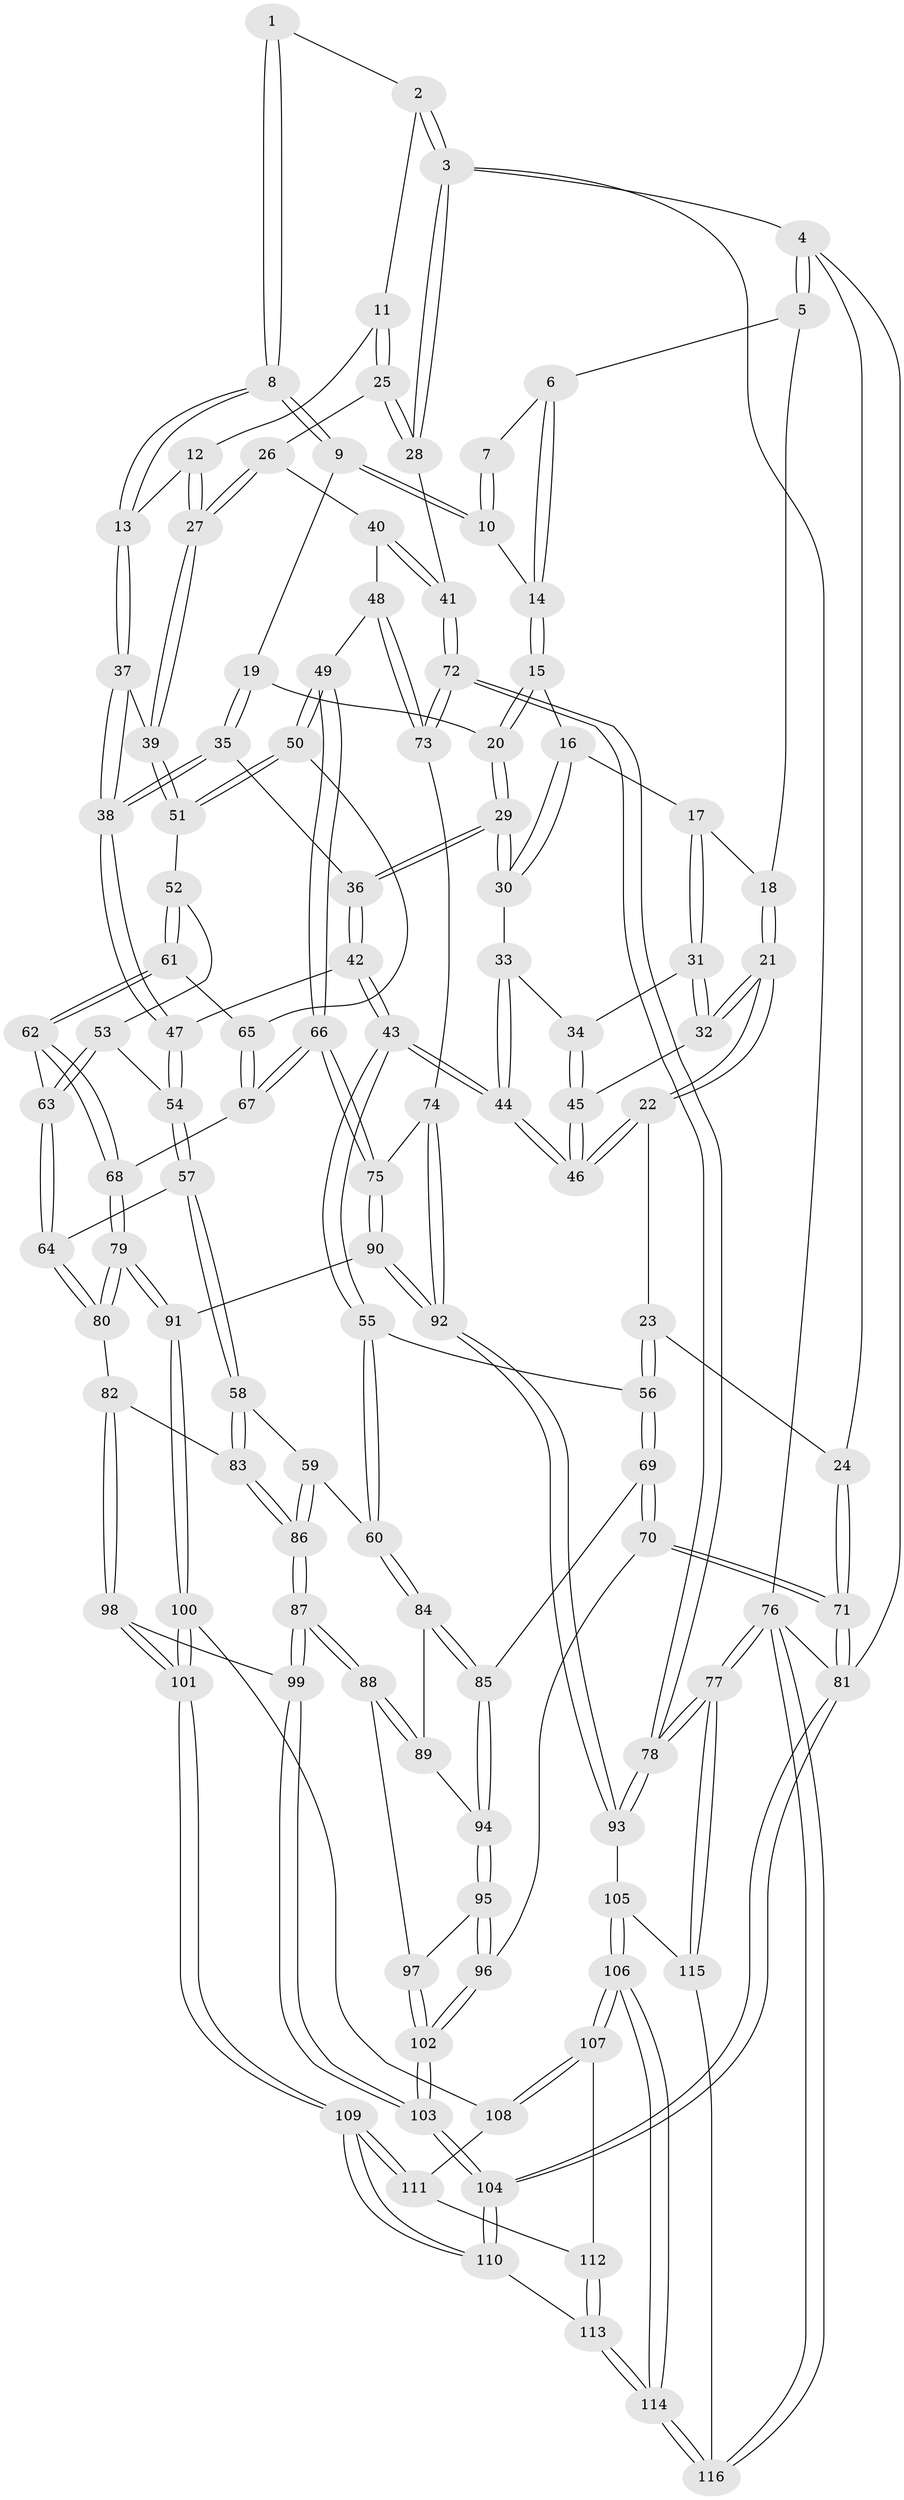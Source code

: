 // coarse degree distribution, {4: 0.34146341463414637, 3: 0.6341463414634146, 2: 0.024390243902439025}
// Generated by graph-tools (version 1.1) at 2025/38/03/04/25 23:38:31]
// undirected, 116 vertices, 287 edges
graph export_dot {
  node [color=gray90,style=filled];
  1 [pos="+0.668697736494167+0"];
  2 [pos="+0.7783435251978302+0"];
  3 [pos="+1+0"];
  4 [pos="+0+0"];
  5 [pos="+0+0"];
  6 [pos="+0.33059278942242515+0"];
  7 [pos="+0.40360374715081554+0"];
  8 [pos="+0.5705971912439805+0.1242917266382465"];
  9 [pos="+0.540751796196549+0.11417808622362866"];
  10 [pos="+0.5100755147460223+0.0548994672788303"];
  11 [pos="+0.7941410712658679+0.01226249174271682"];
  12 [pos="+0.7063159965363758+0.07901249934019623"];
  13 [pos="+0.5735137092708145+0.12692927883101324"];
  14 [pos="+0.3524827363436902+0.03953778108802539"];
  15 [pos="+0.351816515461461+0.061187190180114065"];
  16 [pos="+0.2694779426486324+0.10933658892279641"];
  17 [pos="+0.2536583052013053+0.11280172044026415"];
  18 [pos="+0.1609846569361182+0.053507490145763066"];
  19 [pos="+0.47707837318351437+0.12955632269224676"];
  20 [pos="+0.39179084180239676+0.12075835949090861"];
  21 [pos="+0.11721929888991943+0.23416983563823265"];
  22 [pos="+0.09180540684891719+0.25923303406403403"];
  23 [pos="+0.08508908561138535+0.2620667378407576"];
  24 [pos="+0+0.19318975567807184"];
  25 [pos="+0.8671631492043402+0.11859701851394328"];
  26 [pos="+0.8671871440922587+0.11871460498786683"];
  27 [pos="+0.7249941554043505+0.22951423901298282"];
  28 [pos="+1+0"];
  29 [pos="+0.3568170458643734+0.20965773464426196"];
  30 [pos="+0.33268957443277963+0.21063146617164233"];
  31 [pos="+0.2484920597880808+0.13150926026663134"];
  32 [pos="+0.15531426109980845+0.22344985027090597"];
  33 [pos="+0.310226552249531+0.21783506057175578"];
  34 [pos="+0.27414688996213993+0.221354992369968"];
  35 [pos="+0.44533404432941454+0.23759010242756923"];
  36 [pos="+0.3697718857380146+0.22716373218208855"];
  37 [pos="+0.6000322449668072+0.2408171520320065"];
  38 [pos="+0.525959230792487+0.30907106693425485"];
  39 [pos="+0.6955825924039986+0.2729023069008588"];
  40 [pos="+0.9091627681989373+0.17956752657433334"];
  41 [pos="+1+0.2326006659591567"];
  42 [pos="+0.36929745253380186+0.28315969855576556"];
  43 [pos="+0.30787527400282017+0.3971544904212677"];
  44 [pos="+0.29942593316302024+0.3850162247780418"];
  45 [pos="+0.2701986225771739+0.22372416483387064"];
  46 [pos="+0.2584222611022862+0.33833537512083856"];
  47 [pos="+0.5139120440612982+0.3379547955176945"];
  48 [pos="+0.8534549923705068+0.3786776218700709"];
  49 [pos="+0.8369565940507692+0.3810080963037509"];
  50 [pos="+0.7717047896541411+0.3601496738653614"];
  51 [pos="+0.7433967217451914+0.34009652417384295"];
  52 [pos="+0.6516198219742951+0.3921355242285545"];
  53 [pos="+0.6165174261508811+0.4061470622682699"];
  54 [pos="+0.5120268686772146+0.3482025085597112"];
  55 [pos="+0.3162912200555249+0.4376390084675597"];
  56 [pos="+0.11951160527618998+0.4420897296800579"];
  57 [pos="+0.45157769316449936+0.4433082648239553"];
  58 [pos="+0.4144074524040292+0.4613285018785536"];
  59 [pos="+0.36663385901419476+0.45762627865739036"];
  60 [pos="+0.3291543211825339+0.45149490298242834"];
  61 [pos="+0.6623861766181822+0.46461505961781174"];
  62 [pos="+0.6349882290707378+0.48950236762295396"];
  63 [pos="+0.6188952022187504+0.4832291842145663"];
  64 [pos="+0.5554022633173477+0.49923236300782564"];
  65 [pos="+0.7133514953288091+0.4322167424190738"];
  66 [pos="+0.767596833116107+0.5476527804315239"];
  67 [pos="+0.7014725824326125+0.5445716533639074"];
  68 [pos="+0.6809929314618007+0.5485737909694998"];
  69 [pos="+0.08965502807502565+0.4846001907992664"];
  70 [pos="+0+0.5494409617047483"];
  71 [pos="+0+0.5507530187678218"];
  72 [pos="+1+0.4802131644870315"];
  73 [pos="+1+0.4581549812928808"];
  74 [pos="+0.8972783595484206+0.5668850556005662"];
  75 [pos="+0.7708736769408133+0.5529783085641162"];
  76 [pos="+1+1"];
  77 [pos="+1+1"];
  78 [pos="+1+0.7235100537938065"];
  79 [pos="+0.626738304352752+0.6360151472355142"];
  80 [pos="+0.574325476448568+0.618264079643448"];
  81 [pos="+0+1"];
  82 [pos="+0.5023935126454627+0.6378916143205872"];
  83 [pos="+0.4605677060226446+0.6146746801800761"];
  84 [pos="+0.3102552518715829+0.4887864299506904"];
  85 [pos="+0.16365932971999164+0.6024260779078201"];
  86 [pos="+0.3710776381011064+0.6711303527319166"];
  87 [pos="+0.3409157716615067+0.6978589267034052"];
  88 [pos="+0.3301841992875145+0.6899412016754932"];
  89 [pos="+0.30624221879197105+0.6048901751172376"];
  90 [pos="+0.7934011715226797+0.6905807329631672"];
  91 [pos="+0.6640030285606401+0.702940599369533"];
  92 [pos="+0.846466094559082+0.7190001066270363"];
  93 [pos="+0.9028967638971718+0.7862870291999388"];
  94 [pos="+0.1633452163105593+0.6213175973190612"];
  95 [pos="+0.15904708900638037+0.6447154397387966"];
  96 [pos="+0.1432737252251387+0.6634333700002224"];
  97 [pos="+0.27849272729995367+0.6863113574368792"];
  98 [pos="+0.4922815490671265+0.8099193910621444"];
  99 [pos="+0.3655462718116965+0.7920358138352326"];
  100 [pos="+0.6190747734078801+0.7983029214116742"];
  101 [pos="+0.5066835012564831+0.8199500690916482"];
  102 [pos="+0.07897870177408164+0.914703257779469"];
  103 [pos="+0.002978192773824798+1"];
  104 [pos="+0+1"];
  105 [pos="+0.8525590925596929+0.8705394176771156"];
  106 [pos="+0.8052393658378371+0.9141641504708499"];
  107 [pos="+0.7294129652328923+0.8830082158188554"];
  108 [pos="+0.6651938648798873+0.8475986898233137"];
  109 [pos="+0.5001679386303058+1"];
  110 [pos="+0.4818391999738337+1"];
  111 [pos="+0.6282127760443422+0.9168986845785957"];
  112 [pos="+0.6491962332697543+0.955155730428123"];
  113 [pos="+0.558082689719203+1"];
  114 [pos="+0.7572680012114225+1"];
  115 [pos="+0.9391418489766921+0.9482179048985924"];
  116 [pos="+1+1"];
  1 -- 2;
  1 -- 8;
  1 -- 8;
  2 -- 3;
  2 -- 3;
  2 -- 11;
  3 -- 4;
  3 -- 28;
  3 -- 28;
  3 -- 76;
  4 -- 5;
  4 -- 5;
  4 -- 24;
  4 -- 81;
  5 -- 6;
  5 -- 18;
  6 -- 7;
  6 -- 14;
  6 -- 14;
  7 -- 10;
  7 -- 10;
  8 -- 9;
  8 -- 9;
  8 -- 13;
  8 -- 13;
  9 -- 10;
  9 -- 10;
  9 -- 19;
  10 -- 14;
  11 -- 12;
  11 -- 25;
  11 -- 25;
  12 -- 13;
  12 -- 27;
  12 -- 27;
  13 -- 37;
  13 -- 37;
  14 -- 15;
  14 -- 15;
  15 -- 16;
  15 -- 20;
  15 -- 20;
  16 -- 17;
  16 -- 30;
  16 -- 30;
  17 -- 18;
  17 -- 31;
  17 -- 31;
  18 -- 21;
  18 -- 21;
  19 -- 20;
  19 -- 35;
  19 -- 35;
  20 -- 29;
  20 -- 29;
  21 -- 22;
  21 -- 22;
  21 -- 32;
  21 -- 32;
  22 -- 23;
  22 -- 46;
  22 -- 46;
  23 -- 24;
  23 -- 56;
  23 -- 56;
  24 -- 71;
  24 -- 71;
  25 -- 26;
  25 -- 28;
  25 -- 28;
  26 -- 27;
  26 -- 27;
  26 -- 40;
  27 -- 39;
  27 -- 39;
  28 -- 41;
  29 -- 30;
  29 -- 30;
  29 -- 36;
  29 -- 36;
  30 -- 33;
  31 -- 32;
  31 -- 32;
  31 -- 34;
  32 -- 45;
  33 -- 34;
  33 -- 44;
  33 -- 44;
  34 -- 45;
  34 -- 45;
  35 -- 36;
  35 -- 38;
  35 -- 38;
  36 -- 42;
  36 -- 42;
  37 -- 38;
  37 -- 38;
  37 -- 39;
  38 -- 47;
  38 -- 47;
  39 -- 51;
  39 -- 51;
  40 -- 41;
  40 -- 41;
  40 -- 48;
  41 -- 72;
  41 -- 72;
  42 -- 43;
  42 -- 43;
  42 -- 47;
  43 -- 44;
  43 -- 44;
  43 -- 55;
  43 -- 55;
  44 -- 46;
  44 -- 46;
  45 -- 46;
  45 -- 46;
  47 -- 54;
  47 -- 54;
  48 -- 49;
  48 -- 73;
  48 -- 73;
  49 -- 50;
  49 -- 50;
  49 -- 66;
  49 -- 66;
  50 -- 51;
  50 -- 51;
  50 -- 65;
  51 -- 52;
  52 -- 53;
  52 -- 61;
  52 -- 61;
  53 -- 54;
  53 -- 63;
  53 -- 63;
  54 -- 57;
  54 -- 57;
  55 -- 56;
  55 -- 60;
  55 -- 60;
  56 -- 69;
  56 -- 69;
  57 -- 58;
  57 -- 58;
  57 -- 64;
  58 -- 59;
  58 -- 83;
  58 -- 83;
  59 -- 60;
  59 -- 86;
  59 -- 86;
  60 -- 84;
  60 -- 84;
  61 -- 62;
  61 -- 62;
  61 -- 65;
  62 -- 63;
  62 -- 68;
  62 -- 68;
  63 -- 64;
  63 -- 64;
  64 -- 80;
  64 -- 80;
  65 -- 67;
  65 -- 67;
  66 -- 67;
  66 -- 67;
  66 -- 75;
  66 -- 75;
  67 -- 68;
  68 -- 79;
  68 -- 79;
  69 -- 70;
  69 -- 70;
  69 -- 85;
  70 -- 71;
  70 -- 71;
  70 -- 96;
  71 -- 81;
  71 -- 81;
  72 -- 73;
  72 -- 73;
  72 -- 78;
  72 -- 78;
  73 -- 74;
  74 -- 75;
  74 -- 92;
  74 -- 92;
  75 -- 90;
  75 -- 90;
  76 -- 77;
  76 -- 77;
  76 -- 116;
  76 -- 116;
  76 -- 81;
  77 -- 78;
  77 -- 78;
  77 -- 115;
  77 -- 115;
  78 -- 93;
  78 -- 93;
  79 -- 80;
  79 -- 80;
  79 -- 91;
  79 -- 91;
  80 -- 82;
  81 -- 104;
  81 -- 104;
  82 -- 83;
  82 -- 98;
  82 -- 98;
  83 -- 86;
  83 -- 86;
  84 -- 85;
  84 -- 85;
  84 -- 89;
  85 -- 94;
  85 -- 94;
  86 -- 87;
  86 -- 87;
  87 -- 88;
  87 -- 88;
  87 -- 99;
  87 -- 99;
  88 -- 89;
  88 -- 89;
  88 -- 97;
  89 -- 94;
  90 -- 91;
  90 -- 92;
  90 -- 92;
  91 -- 100;
  91 -- 100;
  92 -- 93;
  92 -- 93;
  93 -- 105;
  94 -- 95;
  94 -- 95;
  95 -- 96;
  95 -- 96;
  95 -- 97;
  96 -- 102;
  96 -- 102;
  97 -- 102;
  97 -- 102;
  98 -- 99;
  98 -- 101;
  98 -- 101;
  99 -- 103;
  99 -- 103;
  100 -- 101;
  100 -- 101;
  100 -- 108;
  101 -- 109;
  101 -- 109;
  102 -- 103;
  102 -- 103;
  103 -- 104;
  103 -- 104;
  104 -- 110;
  104 -- 110;
  105 -- 106;
  105 -- 106;
  105 -- 115;
  106 -- 107;
  106 -- 107;
  106 -- 114;
  106 -- 114;
  107 -- 108;
  107 -- 108;
  107 -- 112;
  108 -- 111;
  109 -- 110;
  109 -- 110;
  109 -- 111;
  109 -- 111;
  110 -- 113;
  111 -- 112;
  112 -- 113;
  112 -- 113;
  113 -- 114;
  113 -- 114;
  114 -- 116;
  114 -- 116;
  115 -- 116;
}
